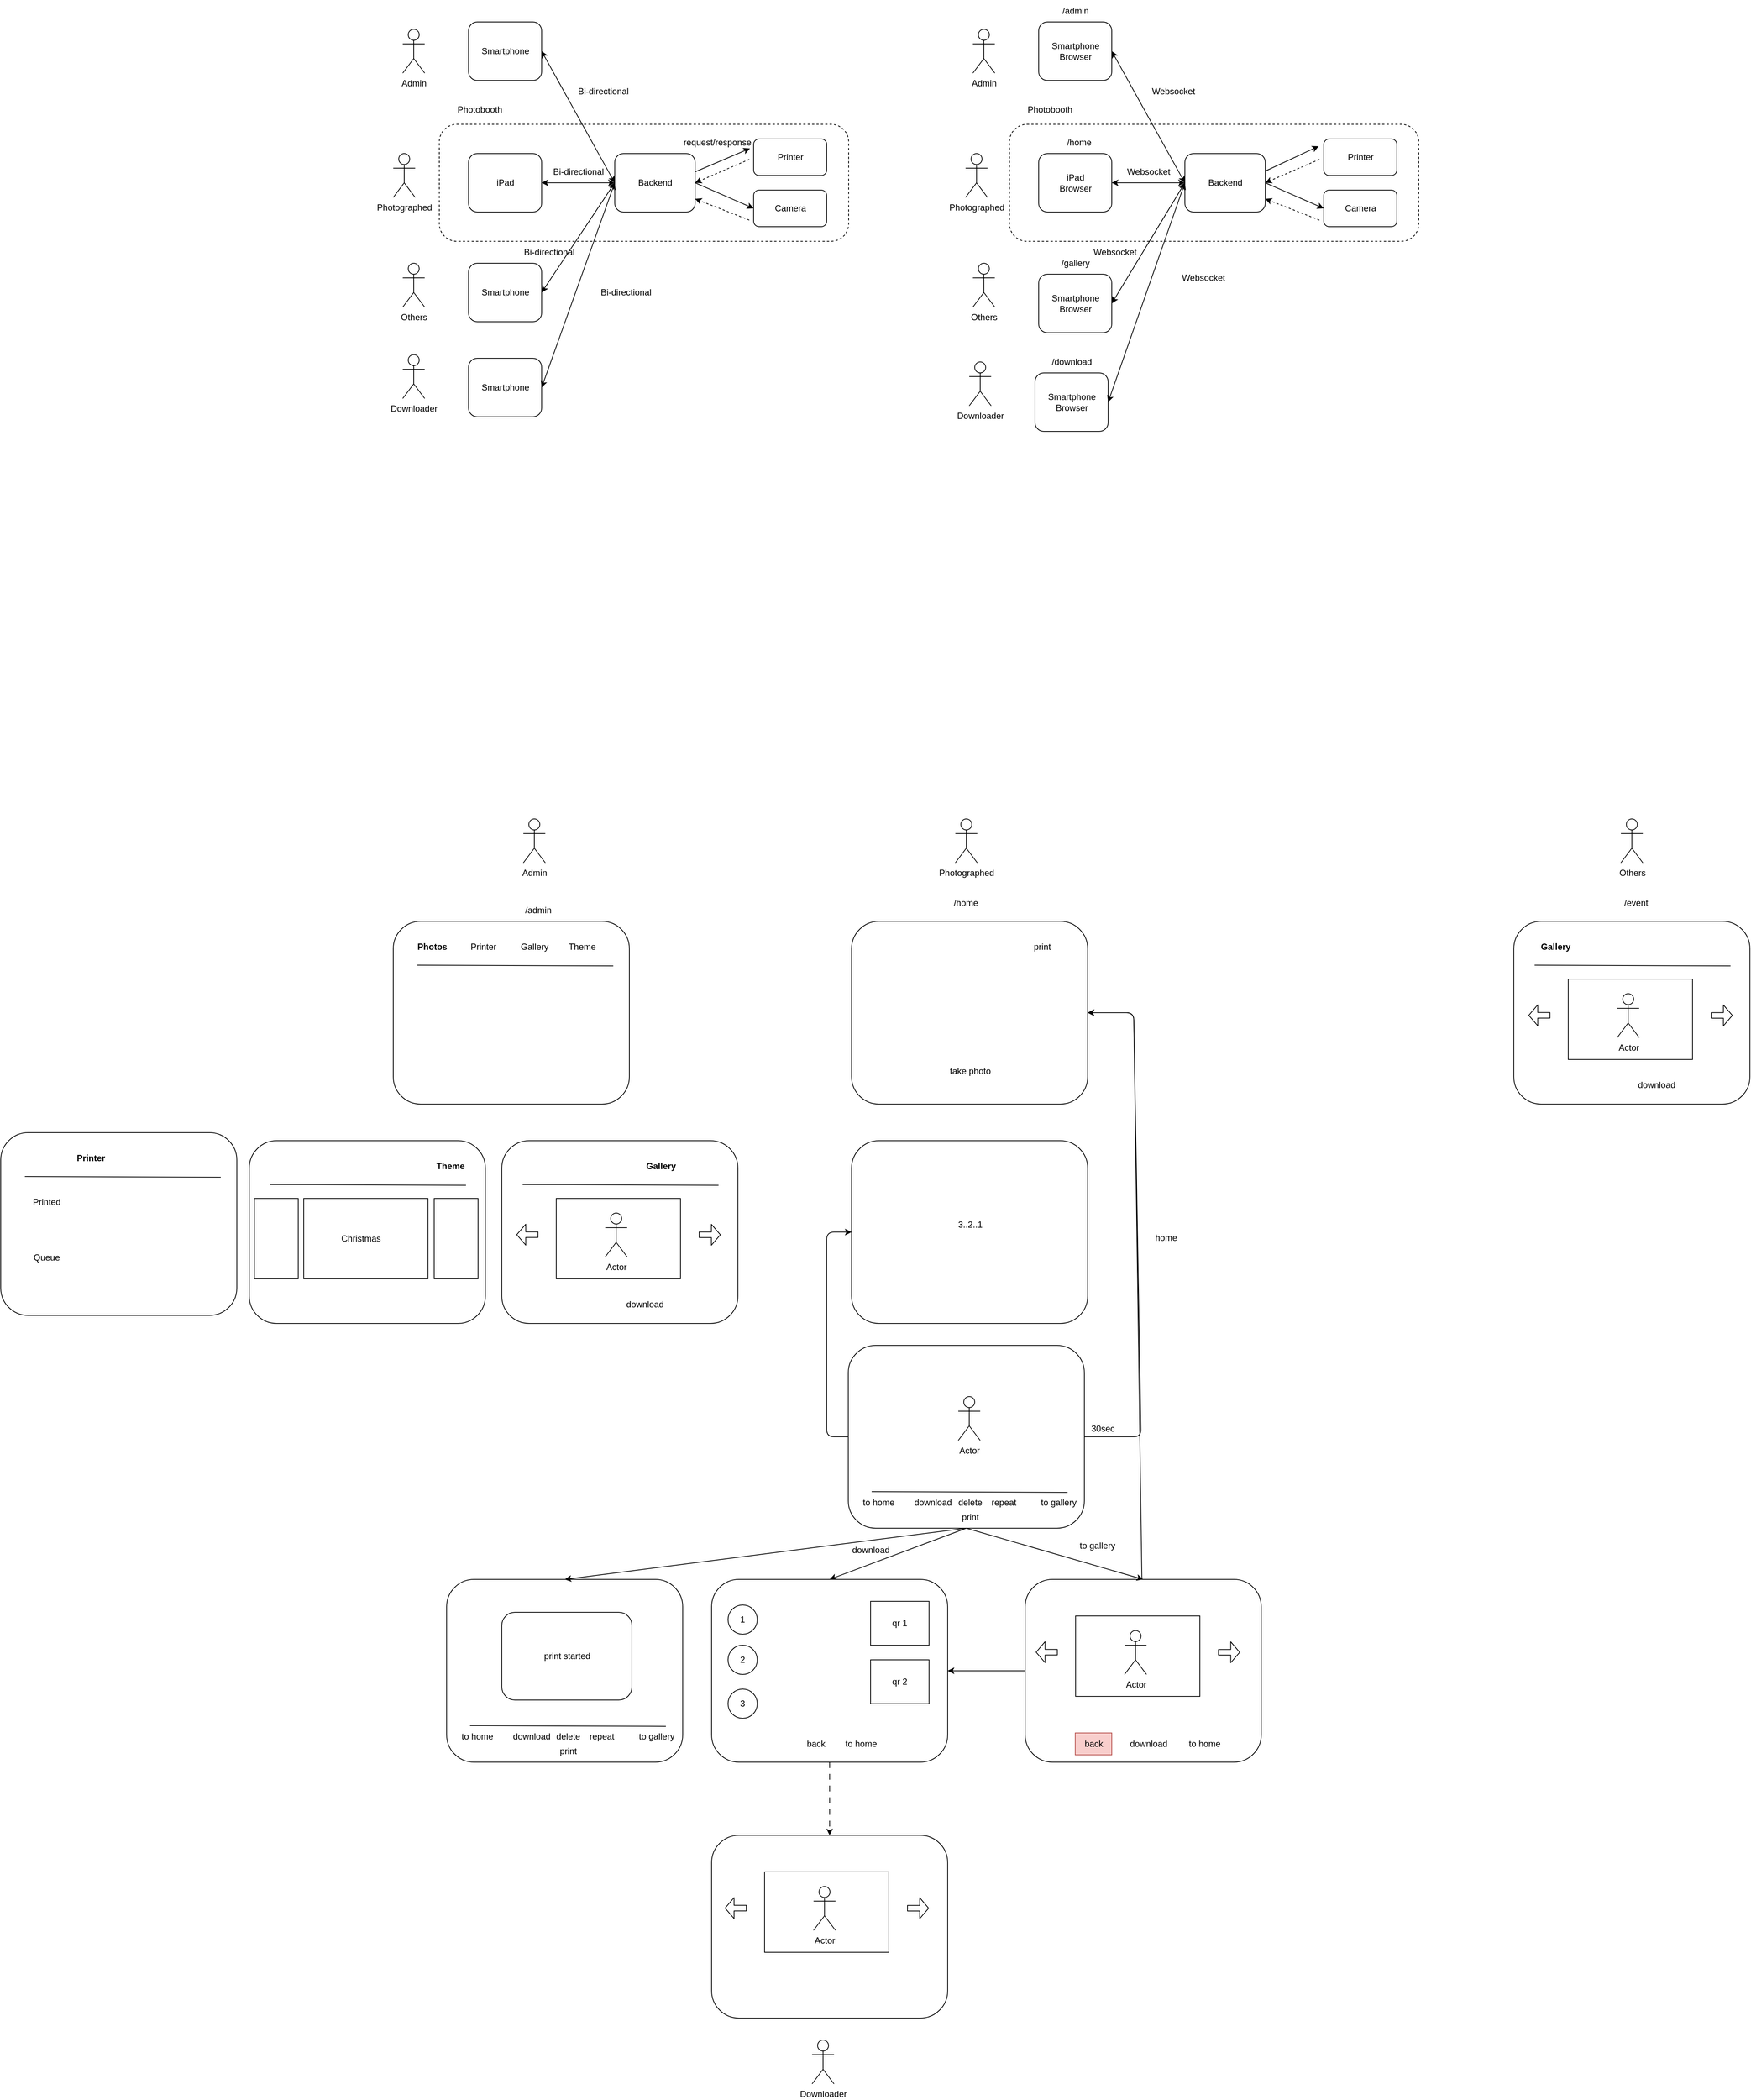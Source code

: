 <mxfile>
    <diagram id="bg_41D5jeugq3SWy1JiE" name="Page-1">
        <mxGraphModel dx="1529" dy="2078" grid="1" gridSize="10" guides="1" tooltips="1" connect="1" arrows="1" fold="1" page="1" pageScale="1" pageWidth="827" pageHeight="1169" math="0" shadow="0">
            <root>
                <mxCell id="0"/>
                <mxCell id="1" parent="0"/>
                <mxCell id="167" value="" style="edgeStyle=none;html=1;" edge="1" parent="1" source="136" target="135">
                    <mxGeometry relative="1" as="geometry"/>
                </mxCell>
                <mxCell id="187" style="edgeStyle=none;html=1;entryX=1;entryY=0.5;entryDx=0;entryDy=0;" edge="1" parent="1" source="136" target="112">
                    <mxGeometry relative="1" as="geometry">
                        <Array as="points">
                            <mxPoint x="1560" y="1025"/>
                        </Array>
                    </mxGeometry>
                </mxCell>
                <mxCell id="136" value="" style="rounded=1;whiteSpace=wrap;html=1;" vertex="1" parent="1">
                    <mxGeometry x="1411.5" y="1800" width="323" height="250" as="geometry"/>
                </mxCell>
                <mxCell id="148" value="" style="rounded=0;whiteSpace=wrap;html=1;" vertex="1" parent="1">
                    <mxGeometry x="1480.5" y="1850" width="170" height="110" as="geometry"/>
                </mxCell>
                <mxCell id="28" value="" style="rounded=1;whiteSpace=wrap;html=1;" parent="1" vertex="1">
                    <mxGeometry x="650" width="100" height="80" as="geometry"/>
                </mxCell>
                <mxCell id="27" value="" style="rounded=1;whiteSpace=wrap;html=1;" parent="1" vertex="1">
                    <mxGeometry x="650" y="-330" width="100" height="80" as="geometry"/>
                </mxCell>
                <mxCell id="6" value="" style="rounded=1;whiteSpace=wrap;html=1;dashed=1;" parent="1" vertex="1">
                    <mxGeometry x="610" y="-190" width="560" height="160" as="geometry"/>
                </mxCell>
                <mxCell id="2" value="Admin" style="shape=umlActor;verticalLabelPosition=bottom;verticalAlign=top;html=1;outlineConnect=0;" parent="1" vertex="1">
                    <mxGeometry x="560" y="-320" width="30" height="60" as="geometry"/>
                </mxCell>
                <mxCell id="4" value="" style="rounded=1;whiteSpace=wrap;html=1;" parent="1" vertex="1">
                    <mxGeometry x="650" y="-150" width="100" height="80" as="geometry"/>
                </mxCell>
                <mxCell id="5" value="" style="rounded=1;whiteSpace=wrap;html=1;" parent="1" vertex="1">
                    <mxGeometry x="850" y="-150" width="110" height="80" as="geometry"/>
                </mxCell>
                <mxCell id="7" value="Photobooth" style="text;html=1;align=center;verticalAlign=middle;resizable=0;points=[];autosize=1;strokeColor=none;fillColor=none;" parent="1" vertex="1">
                    <mxGeometry x="625" y="-225" width="80" height="30" as="geometry"/>
                </mxCell>
                <mxCell id="9" value="Photographed" style="shape=umlActor;verticalLabelPosition=bottom;verticalAlign=top;html=1;outlineConnect=0;" parent="1" vertex="1">
                    <mxGeometry x="547" y="-150" width="30" height="60" as="geometry"/>
                </mxCell>
                <mxCell id="10" value="Smartphone" style="text;html=1;align=center;verticalAlign=middle;resizable=0;points=[];autosize=1;strokeColor=none;fillColor=none;" parent="1" vertex="1">
                    <mxGeometry x="655" y="-305" width="90" height="30" as="geometry"/>
                </mxCell>
                <mxCell id="11" value="iPad" style="text;html=1;align=center;verticalAlign=middle;resizable=0;points=[];autosize=1;strokeColor=none;fillColor=none;" parent="1" vertex="1">
                    <mxGeometry x="675" y="-125" width="50" height="30" as="geometry"/>
                </mxCell>
                <mxCell id="12" value="Backend" style="text;html=1;align=center;verticalAlign=middle;resizable=0;points=[];autosize=1;strokeColor=none;fillColor=none;" parent="1" vertex="1">
                    <mxGeometry x="870" y="-125" width="70" height="30" as="geometry"/>
                </mxCell>
                <mxCell id="14" value="Others" style="shape=umlActor;verticalLabelPosition=bottom;verticalAlign=top;html=1;outlineConnect=0;" parent="1" vertex="1">
                    <mxGeometry x="560" width="30" height="60" as="geometry"/>
                </mxCell>
                <mxCell id="16" value="Smartphone" style="text;html=1;align=center;verticalAlign=middle;resizable=0;points=[];autosize=1;strokeColor=none;fillColor=none;" parent="1" vertex="1">
                    <mxGeometry x="655" y="25" width="90" height="30" as="geometry"/>
                </mxCell>
                <mxCell id="17" value="" style="endArrow=classic;startArrow=classic;html=1;" parent="1" edge="1">
                    <mxGeometry width="50" height="50" relative="1" as="geometry">
                        <mxPoint x="750" y="-110" as="sourcePoint"/>
                        <mxPoint x="850" y="-110" as="targetPoint"/>
                    </mxGeometry>
                </mxCell>
                <mxCell id="18" value="Bi-directional" style="text;html=1;align=center;verticalAlign=middle;resizable=0;points=[];autosize=1;strokeColor=none;fillColor=none;" parent="1" vertex="1">
                    <mxGeometry x="755" y="-140" width="90" height="30" as="geometry"/>
                </mxCell>
                <mxCell id="19" value="" style="endArrow=classic;startArrow=classic;html=1;exitX=1;exitY=0.5;exitDx=0;exitDy=0;entryX=0;entryY=0.5;entryDx=0;entryDy=0;" parent="1" source="28" target="5" edge="1">
                    <mxGeometry width="50" height="50" relative="1" as="geometry">
                        <mxPoint x="740" y="100" as="sourcePoint"/>
                        <mxPoint x="850" y="-10" as="targetPoint"/>
                    </mxGeometry>
                </mxCell>
                <mxCell id="20" value="Bi-directional" style="text;html=1;align=center;verticalAlign=middle;resizable=0;points=[];autosize=1;strokeColor=none;fillColor=none;" parent="1" vertex="1">
                    <mxGeometry x="820" y="25" width="90" height="30" as="geometry"/>
                </mxCell>
                <mxCell id="21" value="" style="endArrow=classic;startArrow=classic;html=1;exitX=0;exitY=0.5;exitDx=0;exitDy=0;entryX=1;entryY=0.5;entryDx=0;entryDy=0;" parent="1" source="5" target="27" edge="1">
                    <mxGeometry width="50" height="50" relative="1" as="geometry">
                        <mxPoint x="750" y="110" as="sourcePoint"/>
                        <mxPoint x="740" y="-330" as="targetPoint"/>
                    </mxGeometry>
                </mxCell>
                <mxCell id="22" value="Bi-directional" style="text;html=1;align=center;verticalAlign=middle;resizable=0;points=[];autosize=1;strokeColor=none;fillColor=none;" parent="1" vertex="1">
                    <mxGeometry x="789" y="-250" width="90" height="30" as="geometry"/>
                </mxCell>
                <mxCell id="26" value="" style="endArrow=classic;html=1;" parent="1" edge="1">
                    <mxGeometry width="50" height="50" relative="1" as="geometry">
                        <mxPoint x="960" y="-125" as="sourcePoint"/>
                        <mxPoint x="1035" y="-157" as="targetPoint"/>
                    </mxGeometry>
                </mxCell>
                <mxCell id="29" value="" style="rounded=1;whiteSpace=wrap;html=1;" parent="1" vertex="1">
                    <mxGeometry x="1040" y="-170" width="100" height="50" as="geometry"/>
                </mxCell>
                <mxCell id="31" value="" style="rounded=1;whiteSpace=wrap;html=1;" parent="1" vertex="1">
                    <mxGeometry x="1040" y="-100" width="100" height="50" as="geometry"/>
                </mxCell>
                <mxCell id="25" value="Printer" style="text;html=1;align=center;verticalAlign=middle;resizable=0;points=[];autosize=1;strokeColor=none;fillColor=none;" parent="1" vertex="1">
                    <mxGeometry x="1060" y="-160" width="60" height="30" as="geometry"/>
                </mxCell>
                <mxCell id="32" value="Camera" style="text;html=1;align=center;verticalAlign=middle;resizable=0;points=[];autosize=1;strokeColor=none;fillColor=none;" parent="1" vertex="1">
                    <mxGeometry x="1055" y="-90" width="70" height="30" as="geometry"/>
                </mxCell>
                <mxCell id="33" value="" style="endArrow=classic;html=1;entryX=0;entryY=0.5;entryDx=0;entryDy=0;exitX=1;exitY=0.5;exitDx=0;exitDy=0;" parent="1" source="5" target="31" edge="1">
                    <mxGeometry width="50" height="50" relative="1" as="geometry">
                        <mxPoint x="970" y="-100" as="sourcePoint"/>
                        <mxPoint x="1050" y="-135" as="targetPoint"/>
                    </mxGeometry>
                </mxCell>
                <mxCell id="35" value="" style="endArrow=classic;html=1;dashed=1;" parent="1" edge="1">
                    <mxGeometry width="50" height="50" relative="1" as="geometry">
                        <mxPoint x="1034" y="-142" as="sourcePoint"/>
                        <mxPoint x="960" y="-110" as="targetPoint"/>
                    </mxGeometry>
                </mxCell>
                <mxCell id="36" value="" style="endArrow=classic;html=1;dashed=1;" parent="1" edge="1">
                    <mxGeometry width="50" height="50" relative="1" as="geometry">
                        <mxPoint x="1034" y="-59" as="sourcePoint"/>
                        <mxPoint x="960" y="-88" as="targetPoint"/>
                    </mxGeometry>
                </mxCell>
                <mxCell id="38" value="" style="rounded=1;whiteSpace=wrap;html=1;" parent="1" vertex="1">
                    <mxGeometry x="1430" y="15" width="100" height="80" as="geometry"/>
                </mxCell>
                <mxCell id="39" value="" style="rounded=1;whiteSpace=wrap;html=1;" parent="1" vertex="1">
                    <mxGeometry x="1430" y="-330" width="100" height="80" as="geometry"/>
                </mxCell>
                <mxCell id="40" value="" style="rounded=1;whiteSpace=wrap;html=1;dashed=1;" parent="1" vertex="1">
                    <mxGeometry x="1390" y="-190" width="560" height="160" as="geometry"/>
                </mxCell>
                <mxCell id="41" value="Admin" style="shape=umlActor;verticalLabelPosition=bottom;verticalAlign=top;html=1;outlineConnect=0;" parent="1" vertex="1">
                    <mxGeometry x="1340" y="-320" width="30" height="60" as="geometry"/>
                </mxCell>
                <mxCell id="42" value="" style="rounded=1;whiteSpace=wrap;html=1;" parent="1" vertex="1">
                    <mxGeometry x="1430" y="-150" width="100" height="80" as="geometry"/>
                </mxCell>
                <mxCell id="43" value="" style="rounded=1;whiteSpace=wrap;html=1;" parent="1" vertex="1">
                    <mxGeometry x="1630" y="-150" width="110" height="80" as="geometry"/>
                </mxCell>
                <mxCell id="44" value="Photobooth" style="text;html=1;align=center;verticalAlign=middle;resizable=0;points=[];autosize=1;strokeColor=none;fillColor=none;" parent="1" vertex="1">
                    <mxGeometry x="1405" y="-225" width="80" height="30" as="geometry"/>
                </mxCell>
                <mxCell id="45" value="Photographed" style="shape=umlActor;verticalLabelPosition=bottom;verticalAlign=top;html=1;outlineConnect=0;" parent="1" vertex="1">
                    <mxGeometry x="1330" y="-150" width="30" height="60" as="geometry"/>
                </mxCell>
                <mxCell id="46" value="Smartphone&lt;br&gt;Browser" style="text;html=1;align=center;verticalAlign=middle;resizable=0;points=[];autosize=1;strokeColor=none;fillColor=none;" parent="1" vertex="1">
                    <mxGeometry x="1435" y="-310" width="90" height="40" as="geometry"/>
                </mxCell>
                <mxCell id="47" value="iPad&lt;br&gt;Browser" style="text;html=1;align=center;verticalAlign=middle;resizable=0;points=[];autosize=1;strokeColor=none;fillColor=none;" parent="1" vertex="1">
                    <mxGeometry x="1445" y="-130" width="70" height="40" as="geometry"/>
                </mxCell>
                <mxCell id="48" value="Backend" style="text;html=1;align=center;verticalAlign=middle;resizable=0;points=[];autosize=1;strokeColor=none;fillColor=none;" parent="1" vertex="1">
                    <mxGeometry x="1650" y="-125" width="70" height="30" as="geometry"/>
                </mxCell>
                <mxCell id="49" value="Others" style="shape=umlActor;verticalLabelPosition=bottom;verticalAlign=top;html=1;outlineConnect=0;" parent="1" vertex="1">
                    <mxGeometry x="1340" width="30" height="60" as="geometry"/>
                </mxCell>
                <mxCell id="50" value="Smartphone&lt;br&gt;Browser" style="text;html=1;align=center;verticalAlign=middle;resizable=0;points=[];autosize=1;strokeColor=none;fillColor=none;" parent="1" vertex="1">
                    <mxGeometry x="1435" y="35" width="90" height="40" as="geometry"/>
                </mxCell>
                <mxCell id="51" value="" style="endArrow=classic;startArrow=classic;html=1;" parent="1" edge="1">
                    <mxGeometry width="50" height="50" relative="1" as="geometry">
                        <mxPoint x="1530" y="-110" as="sourcePoint"/>
                        <mxPoint x="1630" y="-110" as="targetPoint"/>
                    </mxGeometry>
                </mxCell>
                <mxCell id="52" value="Websocket" style="text;html=1;align=center;verticalAlign=middle;resizable=0;points=[];autosize=1;strokeColor=none;fillColor=none;" parent="1" vertex="1">
                    <mxGeometry x="1540" y="-140" width="80" height="30" as="geometry"/>
                </mxCell>
                <mxCell id="53" value="" style="endArrow=classic;startArrow=classic;html=1;exitX=1;exitY=0.5;exitDx=0;exitDy=0;entryX=0;entryY=0.5;entryDx=0;entryDy=0;" parent="1" source="38" target="43" edge="1">
                    <mxGeometry width="50" height="50" relative="1" as="geometry">
                        <mxPoint x="1520" y="100" as="sourcePoint"/>
                        <mxPoint x="1630" y="-10" as="targetPoint"/>
                    </mxGeometry>
                </mxCell>
                <mxCell id="54" value="Websocket" style="text;html=1;align=center;verticalAlign=middle;resizable=0;points=[];autosize=1;strokeColor=none;fillColor=none;" parent="1" vertex="1">
                    <mxGeometry x="1615" y="5" width="80" height="30" as="geometry"/>
                </mxCell>
                <mxCell id="55" value="" style="endArrow=classic;startArrow=classic;html=1;exitX=0;exitY=0.5;exitDx=0;exitDy=0;entryX=1;entryY=0.5;entryDx=0;entryDy=0;" parent="1" source="43" target="39" edge="1">
                    <mxGeometry width="50" height="50" relative="1" as="geometry">
                        <mxPoint x="1530" y="110" as="sourcePoint"/>
                        <mxPoint x="1520" y="-330" as="targetPoint"/>
                    </mxGeometry>
                </mxCell>
                <mxCell id="56" value="Websocket" style="text;html=1;align=center;verticalAlign=middle;resizable=0;points=[];autosize=1;strokeColor=none;fillColor=none;" parent="1" vertex="1">
                    <mxGeometry x="1574" y="-250" width="80" height="30" as="geometry"/>
                </mxCell>
                <mxCell id="57" value="" style="endArrow=classic;html=1;" parent="1" edge="1">
                    <mxGeometry width="50" height="50" relative="1" as="geometry">
                        <mxPoint x="1740" y="-126" as="sourcePoint"/>
                        <mxPoint x="1813" y="-160" as="targetPoint"/>
                    </mxGeometry>
                </mxCell>
                <mxCell id="58" value="" style="rounded=1;whiteSpace=wrap;html=1;" parent="1" vertex="1">
                    <mxGeometry x="1820" y="-170" width="100" height="50" as="geometry"/>
                </mxCell>
                <mxCell id="59" value="" style="rounded=1;whiteSpace=wrap;html=1;" parent="1" vertex="1">
                    <mxGeometry x="1820" y="-100" width="100" height="50" as="geometry"/>
                </mxCell>
                <mxCell id="60" value="Printer" style="text;html=1;align=center;verticalAlign=middle;resizable=0;points=[];autosize=1;strokeColor=none;fillColor=none;" parent="1" vertex="1">
                    <mxGeometry x="1840" y="-160" width="60" height="30" as="geometry"/>
                </mxCell>
                <mxCell id="61" value="Camera" style="text;html=1;align=center;verticalAlign=middle;resizable=0;points=[];autosize=1;strokeColor=none;fillColor=none;" parent="1" vertex="1">
                    <mxGeometry x="1835" y="-90" width="70" height="30" as="geometry"/>
                </mxCell>
                <mxCell id="62" value="" style="endArrow=classic;html=1;entryX=0;entryY=0.5;entryDx=0;entryDy=0;exitX=1;exitY=0.5;exitDx=0;exitDy=0;" parent="1" source="43" target="59" edge="1">
                    <mxGeometry width="50" height="50" relative="1" as="geometry">
                        <mxPoint x="1750" y="-100" as="sourcePoint"/>
                        <mxPoint x="1830" y="-135" as="targetPoint"/>
                    </mxGeometry>
                </mxCell>
                <mxCell id="63" value="" style="endArrow=classic;html=1;dashed=1;" parent="1" edge="1">
                    <mxGeometry width="50" height="50" relative="1" as="geometry">
                        <mxPoint x="1814" y="-142" as="sourcePoint"/>
                        <mxPoint x="1740" y="-110" as="targetPoint"/>
                    </mxGeometry>
                </mxCell>
                <mxCell id="64" value="" style="endArrow=classic;html=1;dashed=1;" parent="1" edge="1">
                    <mxGeometry width="50" height="50" relative="1" as="geometry">
                        <mxPoint x="1814" y="-59.0" as="sourcePoint"/>
                        <mxPoint x="1740" y="-88" as="targetPoint"/>
                    </mxGeometry>
                </mxCell>
                <mxCell id="67" value="request/response" style="text;html=1;align=center;verticalAlign=middle;resizable=0;points=[];autosize=1;strokeColor=none;fillColor=none;" parent="1" vertex="1">
                    <mxGeometry x="930" y="-180" width="120" height="30" as="geometry"/>
                </mxCell>
                <mxCell id="70" value="/admin" style="text;html=1;align=center;verticalAlign=middle;resizable=0;points=[];autosize=1;strokeColor=none;fillColor=none;" parent="1" vertex="1">
                    <mxGeometry x="1450" y="-360" width="60" height="30" as="geometry"/>
                </mxCell>
                <mxCell id="71" value="/gallery" style="text;html=1;align=center;verticalAlign=middle;resizable=0;points=[];autosize=1;strokeColor=none;fillColor=none;" parent="1" vertex="1">
                    <mxGeometry x="1450" y="-15" width="60" height="30" as="geometry"/>
                </mxCell>
                <mxCell id="72" value="/home" style="text;html=1;align=center;verticalAlign=middle;resizable=0;points=[];autosize=1;strokeColor=none;fillColor=none;" parent="1" vertex="1">
                    <mxGeometry x="1455" y="-180" width="60" height="30" as="geometry"/>
                </mxCell>
                <mxCell id="101" value="Admin" style="shape=umlActor;verticalLabelPosition=bottom;verticalAlign=top;html=1;outlineConnect=0;" vertex="1" parent="1">
                    <mxGeometry x="725" y="760" width="30" height="60" as="geometry"/>
                </mxCell>
                <mxCell id="102" value="/admin" style="text;html=1;align=center;verticalAlign=middle;resizable=0;points=[];autosize=1;strokeColor=none;fillColor=none;" vertex="1" parent="1">
                    <mxGeometry x="715" y="870" width="60" height="30" as="geometry"/>
                </mxCell>
                <mxCell id="103" value="Photographed" style="shape=umlActor;verticalLabelPosition=bottom;verticalAlign=top;html=1;outlineConnect=0;" vertex="1" parent="1">
                    <mxGeometry x="1316" y="760" width="30" height="60" as="geometry"/>
                </mxCell>
                <mxCell id="104" value="Others" style="shape=umlActor;verticalLabelPosition=bottom;verticalAlign=top;html=1;outlineConnect=0;" vertex="1" parent="1">
                    <mxGeometry x="2226.5" y="760" width="30" height="60" as="geometry"/>
                </mxCell>
                <mxCell id="106" value="/home" style="text;html=1;align=center;verticalAlign=middle;resizable=0;points=[];autosize=1;strokeColor=none;fillColor=none;" vertex="1" parent="1">
                    <mxGeometry x="1300" y="860" width="60" height="30" as="geometry"/>
                </mxCell>
                <mxCell id="107" value="/event" style="text;html=1;align=center;verticalAlign=middle;resizable=0;points=[];autosize=1;strokeColor=none;fillColor=none;" vertex="1" parent="1">
                    <mxGeometry x="2216.5" y="860" width="60" height="30" as="geometry"/>
                </mxCell>
                <mxCell id="108" value="" style="rounded=1;whiteSpace=wrap;html=1;" vertex="1" parent="1">
                    <mxGeometry x="547" y="900" width="323" height="250" as="geometry"/>
                </mxCell>
                <mxCell id="109" value="Printer" style="text;html=1;align=center;verticalAlign=middle;resizable=0;points=[];autosize=1;strokeColor=none;fillColor=none;" vertex="1" parent="1">
                    <mxGeometry x="640" y="920" width="60" height="30" as="geometry"/>
                </mxCell>
                <mxCell id="110" value="Photos" style="text;html=1;align=center;verticalAlign=middle;resizable=0;points=[];autosize=1;strokeColor=none;fillColor=none;fontStyle=1" vertex="1" parent="1">
                    <mxGeometry x="570" y="920" width="60" height="30" as="geometry"/>
                </mxCell>
                <mxCell id="111" value="Theme" style="text;html=1;align=center;verticalAlign=middle;resizable=0;points=[];autosize=1;strokeColor=none;fillColor=none;" vertex="1" parent="1">
                    <mxGeometry x="775" y="920" width="60" height="30" as="geometry"/>
                </mxCell>
                <mxCell id="112" value="" style="rounded=1;whiteSpace=wrap;html=1;" vertex="1" parent="1">
                    <mxGeometry x="1174" y="900" width="323" height="250" as="geometry"/>
                </mxCell>
                <mxCell id="113" value="take photo" style="text;html=1;align=center;verticalAlign=middle;resizable=0;points=[];autosize=1;strokeColor=none;fillColor=none;" vertex="1" parent="1">
                    <mxGeometry x="1295.5" y="1090" width="80" height="30" as="geometry"/>
                </mxCell>
                <mxCell id="114" value="" style="rounded=1;whiteSpace=wrap;html=1;" vertex="1" parent="1">
                    <mxGeometry x="1174" y="1200" width="323" height="250" as="geometry"/>
                </mxCell>
                <mxCell id="115" value="3..2..1" style="text;html=1;align=center;verticalAlign=middle;resizable=0;points=[];autosize=1;strokeColor=none;fillColor=none;" vertex="1" parent="1">
                    <mxGeometry x="1305.5" y="1300" width="60" height="30" as="geometry"/>
                </mxCell>
                <mxCell id="116" value="Gallery" style="text;html=1;align=center;verticalAlign=middle;resizable=0;points=[];autosize=1;strokeColor=none;fillColor=none;" vertex="1" parent="1">
                    <mxGeometry x="710" y="920" width="60" height="30" as="geometry"/>
                </mxCell>
                <mxCell id="117" value="" style="rounded=1;whiteSpace=wrap;html=1;" vertex="1" parent="1">
                    <mxGeometry x="2080" y="900" width="323" height="250" as="geometry"/>
                </mxCell>
                <mxCell id="119" value="Gallery" style="text;html=1;align=center;verticalAlign=middle;resizable=0;points=[];autosize=1;strokeColor=none;fillColor=none;fontStyle=1" vertex="1" parent="1">
                    <mxGeometry x="2106.5" y="920" width="60" height="30" as="geometry"/>
                </mxCell>
                <mxCell id="127" style="edgeStyle=none;html=1;entryX=1;entryY=0.5;entryDx=0;entryDy=0;exitX=1;exitY=0.5;exitDx=0;exitDy=0;" edge="1" parent="1" source="120" target="112">
                    <mxGeometry relative="1" as="geometry">
                        <Array as="points">
                            <mxPoint x="1570" y="1605"/>
                            <mxPoint x="1560" y="1025"/>
                        </Array>
                    </mxGeometry>
                </mxCell>
                <mxCell id="137" style="edgeStyle=none;html=1;entryX=0.5;entryY=0;entryDx=0;entryDy=0;exitX=0.5;exitY=1;exitDx=0;exitDy=0;" edge="1" parent="1" source="120" target="136">
                    <mxGeometry relative="1" as="geometry"/>
                </mxCell>
                <mxCell id="138" style="edgeStyle=none;html=1;entryX=0.5;entryY=0;entryDx=0;entryDy=0;exitX=0.5;exitY=1;exitDx=0;exitDy=0;" edge="1" parent="1" source="120" target="135">
                    <mxGeometry relative="1" as="geometry">
                        <mxPoint x="1211" y="1730" as="sourcePoint"/>
                    </mxGeometry>
                </mxCell>
                <mxCell id="171" style="edgeStyle=none;html=1;entryX=0;entryY=0.5;entryDx=0;entryDy=0;exitX=0;exitY=0.5;exitDx=0;exitDy=0;" edge="1" parent="1" source="120" target="114">
                    <mxGeometry relative="1" as="geometry">
                        <Array as="points">
                            <mxPoint x="1140" y="1605"/>
                            <mxPoint x="1140" y="1325"/>
                        </Array>
                    </mxGeometry>
                </mxCell>
                <mxCell id="120" value="" style="rounded=1;whiteSpace=wrap;html=1;" vertex="1" parent="1">
                    <mxGeometry x="1169.5" y="1480" width="323" height="250" as="geometry"/>
                </mxCell>
                <mxCell id="121" value="Actor" style="shape=umlActor;verticalLabelPosition=bottom;verticalAlign=top;html=1;outlineConnect=0;" vertex="1" parent="1">
                    <mxGeometry x="1320" y="1550" width="30" height="60" as="geometry"/>
                </mxCell>
                <mxCell id="123" value="delete" style="text;html=1;align=center;verticalAlign=middle;resizable=0;points=[];autosize=1;strokeColor=none;fillColor=none;" vertex="1" parent="1">
                    <mxGeometry x="1305.5" y="1680" width="60" height="30" as="geometry"/>
                </mxCell>
                <mxCell id="124" value="repeat" style="text;html=1;align=center;verticalAlign=middle;resizable=0;points=[];autosize=1;strokeColor=none;fillColor=none;" vertex="1" parent="1">
                    <mxGeometry x="1351.5" y="1680" width="60" height="30" as="geometry"/>
                </mxCell>
                <mxCell id="125" value="to gallery" style="text;html=1;align=center;verticalAlign=middle;resizable=0;points=[];autosize=1;strokeColor=none;fillColor=none;" vertex="1" parent="1">
                    <mxGeometry x="1421.5" y="1680" width="70" height="30" as="geometry"/>
                </mxCell>
                <mxCell id="126" value="&amp;nbsp;to home" style="text;html=1;align=center;verticalAlign=middle;resizable=0;points=[];autosize=1;strokeColor=none;fillColor=none;" vertex="1" parent="1">
                    <mxGeometry x="1174" y="1680" width="70" height="30" as="geometry"/>
                </mxCell>
                <mxCell id="128" value="&lt;br&gt;home" style="text;html=1;align=center;verticalAlign=middle;resizable=0;points=[];autosize=1;strokeColor=none;fillColor=none;" vertex="1" parent="1">
                    <mxGeometry x="1579" y="1305" width="50" height="40" as="geometry"/>
                </mxCell>
                <mxCell id="129" value="" style="endArrow=none;html=1;" edge="1" parent="1">
                    <mxGeometry width="50" height="50" relative="1" as="geometry">
                        <mxPoint x="580" y="960" as="sourcePoint"/>
                        <mxPoint x="848" y="961" as="targetPoint"/>
                    </mxGeometry>
                </mxCell>
                <mxCell id="130" value="" style="endArrow=none;html=1;" edge="1" parent="1">
                    <mxGeometry width="50" height="50" relative="1" as="geometry">
                        <mxPoint x="2108.5" y="960" as="sourcePoint"/>
                        <mxPoint x="2376.5" y="961" as="targetPoint"/>
                    </mxGeometry>
                </mxCell>
                <mxCell id="131" value="" style="endArrow=none;html=1;" edge="1" parent="1">
                    <mxGeometry width="50" height="50" relative="1" as="geometry">
                        <mxPoint x="1201.5" y="1680" as="sourcePoint"/>
                        <mxPoint x="1469.5" y="1681" as="targetPoint"/>
                    </mxGeometry>
                </mxCell>
                <mxCell id="133" value="print" style="text;html=1;align=center;verticalAlign=middle;resizable=0;points=[];autosize=1;strokeColor=none;fillColor=none;" vertex="1" parent="1">
                    <mxGeometry x="1310.5" y="1700" width="50" height="30" as="geometry"/>
                </mxCell>
                <mxCell id="134" value="download" style="text;html=1;align=center;verticalAlign=middle;resizable=0;points=[];autosize=1;strokeColor=none;fillColor=none;" vertex="1" parent="1">
                    <mxGeometry x="1250" y="1680" width="70" height="30" as="geometry"/>
                </mxCell>
                <mxCell id="192" value="" style="edgeStyle=none;html=1;dashed=1;dashPattern=8 8;" edge="1" parent="1" source="135" target="190">
                    <mxGeometry relative="1" as="geometry"/>
                </mxCell>
                <mxCell id="135" value="" style="rounded=1;whiteSpace=wrap;html=1;" vertex="1" parent="1">
                    <mxGeometry x="982.5" y="1800" width="323" height="250" as="geometry"/>
                </mxCell>
                <mxCell id="139" value="to gallery" style="text;html=1;align=center;verticalAlign=middle;resizable=0;points=[];autosize=1;strokeColor=none;fillColor=none;" vertex="1" parent="1">
                    <mxGeometry x="1475" y="1738.5" width="70" height="30" as="geometry"/>
                </mxCell>
                <mxCell id="140" value="download" style="text;html=1;align=center;verticalAlign=middle;resizable=0;points=[];autosize=1;strokeColor=none;fillColor=none;" vertex="1" parent="1">
                    <mxGeometry x="1165" y="1745" width="70" height="30" as="geometry"/>
                </mxCell>
                <mxCell id="143" value="Actor" style="shape=umlActor;verticalLabelPosition=bottom;verticalAlign=top;html=1;outlineConnect=0;" vertex="1" parent="1">
                    <mxGeometry x="1547.5" y="1870" width="30" height="60" as="geometry"/>
                </mxCell>
                <mxCell id="154" value="qr 1" style="rounded=0;whiteSpace=wrap;html=1;" vertex="1" parent="1">
                    <mxGeometry x="1200" y="1830" width="80" height="60" as="geometry"/>
                </mxCell>
                <mxCell id="157" value="1" style="ellipse;whiteSpace=wrap;html=1;aspect=fixed;" vertex="1" parent="1">
                    <mxGeometry x="1005" y="1835" width="40" height="40" as="geometry"/>
                </mxCell>
                <mxCell id="158" value="2" style="ellipse;whiteSpace=wrap;html=1;aspect=fixed;" vertex="1" parent="1">
                    <mxGeometry x="1005" y="1890" width="40" height="40" as="geometry"/>
                </mxCell>
                <mxCell id="159" value="3" style="ellipse;whiteSpace=wrap;html=1;aspect=fixed;" vertex="1" parent="1">
                    <mxGeometry x="1005" y="1950" width="40" height="40" as="geometry"/>
                </mxCell>
                <mxCell id="160" value="qr 2" style="rounded=0;whiteSpace=wrap;html=1;" vertex="1" parent="1">
                    <mxGeometry x="1200" y="1910" width="80" height="60" as="geometry"/>
                </mxCell>
                <mxCell id="161" value="&amp;nbsp;to home" style="text;html=1;align=center;verticalAlign=middle;resizable=0;points=[];autosize=1;strokeColor=none;fillColor=none;" vertex="1" parent="1">
                    <mxGeometry x="1150" y="2010" width="70" height="30" as="geometry"/>
                </mxCell>
                <mxCell id="162" value="back" style="text;html=1;align=center;verticalAlign=middle;resizable=0;points=[];autosize=1;strokeColor=none;fillColor=none;" vertex="1" parent="1">
                    <mxGeometry x="1100" y="2010" width="50" height="30" as="geometry"/>
                </mxCell>
                <mxCell id="165" value="" style="shape=flexArrow;endArrow=classic;html=1;width=7.586;endSize=3.752;" edge="1" parent="1">
                    <mxGeometry width="50" height="50" relative="1" as="geometry">
                        <mxPoint x="1456" y="1899.52" as="sourcePoint"/>
                        <mxPoint x="1426" y="1899.52" as="targetPoint"/>
                    </mxGeometry>
                </mxCell>
                <mxCell id="166" value="" style="shape=flexArrow;endArrow=classic;html=1;width=7.586;endSize=3.752;" edge="1" parent="1">
                    <mxGeometry width="50" height="50" relative="1" as="geometry">
                        <mxPoint x="1675.5" y="1899.66" as="sourcePoint"/>
                        <mxPoint x="1705.5" y="1899.66" as="targetPoint"/>
                    </mxGeometry>
                </mxCell>
                <mxCell id="168" value="&amp;nbsp;to home" style="text;html=1;align=center;verticalAlign=middle;resizable=0;points=[];autosize=1;strokeColor=none;fillColor=none;" vertex="1" parent="1">
                    <mxGeometry x="1620" y="2010" width="70" height="30" as="geometry"/>
                </mxCell>
                <mxCell id="169" value="back" style="text;html=1;align=center;verticalAlign=middle;resizable=0;points=[];autosize=1;strokeColor=#b85450;fillColor=#f8cecc;" vertex="1" parent="1">
                    <mxGeometry x="1480" y="2010" width="50" height="30" as="geometry"/>
                </mxCell>
                <mxCell id="170" value="download" style="text;html=1;align=center;verticalAlign=middle;resizable=0;points=[];autosize=1;strokeColor=none;fillColor=none;" vertex="1" parent="1">
                    <mxGeometry x="1545" y="2010" width="70" height="30" as="geometry"/>
                </mxCell>
                <mxCell id="181" value="" style="rounded=0;whiteSpace=wrap;html=1;" vertex="1" parent="1">
                    <mxGeometry x="2154.5" y="979" width="170" height="110" as="geometry"/>
                </mxCell>
                <mxCell id="182" value="Actor" style="shape=umlActor;verticalLabelPosition=bottom;verticalAlign=top;html=1;outlineConnect=0;" vertex="1" parent="1">
                    <mxGeometry x="2221.5" y="999" width="30" height="60" as="geometry"/>
                </mxCell>
                <mxCell id="183" value="" style="shape=flexArrow;endArrow=classic;html=1;width=7.586;endSize=3.752;" edge="1" parent="1">
                    <mxGeometry width="50" height="50" relative="1" as="geometry">
                        <mxPoint x="2130" y="1028.52" as="sourcePoint"/>
                        <mxPoint x="2100" y="1028.52" as="targetPoint"/>
                    </mxGeometry>
                </mxCell>
                <mxCell id="184" value="" style="shape=flexArrow;endArrow=classic;html=1;width=7.586;endSize=3.752;" edge="1" parent="1">
                    <mxGeometry width="50" height="50" relative="1" as="geometry">
                        <mxPoint x="2349.5" y="1028.66" as="sourcePoint"/>
                        <mxPoint x="2379.5" y="1028.66" as="targetPoint"/>
                    </mxGeometry>
                </mxCell>
                <mxCell id="186" value="download" style="text;html=1;align=center;verticalAlign=middle;resizable=0;points=[];autosize=1;strokeColor=none;fillColor=none;" vertex="1" parent="1">
                    <mxGeometry x="2240" y="1109" width="70" height="30" as="geometry"/>
                </mxCell>
                <mxCell id="188" value="&lt;meta charset=&quot;utf-8&quot;&gt;&lt;span style=&quot;color: rgb(0, 0, 0); font-family: Helvetica; font-size: 12px; font-style: normal; font-variant-ligatures: normal; font-variant-caps: normal; font-weight: 400; letter-spacing: normal; orphans: 2; text-align: center; text-indent: 0px; text-transform: none; widows: 2; word-spacing: 0px; -webkit-text-stroke-width: 0px; background-color: rgb(251, 251, 251); text-decoration-thickness: initial; text-decoration-style: initial; text-decoration-color: initial; float: none; display: inline !important;&quot;&gt;30sec&lt;/span&gt;" style="text;whiteSpace=wrap;html=1;" vertex="1" parent="1">
                    <mxGeometry x="1500" y="1580" width="40" height="20" as="geometry"/>
                </mxCell>
                <mxCell id="189" value="Downloader" style="shape=umlActor;verticalLabelPosition=bottom;verticalAlign=top;html=1;outlineConnect=0;" vertex="1" parent="1">
                    <mxGeometry x="1120" y="2430" width="30" height="60" as="geometry"/>
                </mxCell>
                <mxCell id="190" value="" style="rounded=1;whiteSpace=wrap;html=1;" vertex="1" parent="1">
                    <mxGeometry x="982.5" y="2150" width="323" height="250" as="geometry"/>
                </mxCell>
                <mxCell id="193" value="" style="rounded=1;whiteSpace=wrap;html=1;" vertex="1" parent="1">
                    <mxGeometry x="1425" y="150" width="100" height="80" as="geometry"/>
                </mxCell>
                <mxCell id="194" value="Downloader" style="shape=umlActor;verticalLabelPosition=bottom;verticalAlign=top;html=1;outlineConnect=0;" vertex="1" parent="1">
                    <mxGeometry x="1335" y="135" width="30" height="60" as="geometry"/>
                </mxCell>
                <mxCell id="195" value="Smartphone&lt;br&gt;Browser" style="text;html=1;align=center;verticalAlign=middle;resizable=0;points=[];autosize=1;strokeColor=none;fillColor=none;" vertex="1" parent="1">
                    <mxGeometry x="1430" y="170" width="90" height="40" as="geometry"/>
                </mxCell>
                <mxCell id="196" value="/download" style="text;html=1;align=center;verticalAlign=middle;resizable=0;points=[];autosize=1;strokeColor=none;fillColor=none;" vertex="1" parent="1">
                    <mxGeometry x="1435" y="120" width="80" height="30" as="geometry"/>
                </mxCell>
                <mxCell id="197" value="" style="endArrow=classic;startArrow=classic;html=1;exitX=1;exitY=0.5;exitDx=0;exitDy=0;entryX=0;entryY=0.5;entryDx=0;entryDy=0;" edge="1" parent="1" source="193" target="43">
                    <mxGeometry width="50" height="50" relative="1" as="geometry">
                        <mxPoint x="1540" y="65" as="sourcePoint"/>
                        <mxPoint x="1640" y="-100" as="targetPoint"/>
                    </mxGeometry>
                </mxCell>
                <mxCell id="198" value="Websocket" style="text;html=1;align=center;verticalAlign=middle;resizable=0;points=[];autosize=1;strokeColor=none;fillColor=none;" vertex="1" parent="1">
                    <mxGeometry x="1494" y="-30" width="80" height="30" as="geometry"/>
                </mxCell>
                <mxCell id="199" value="" style="rounded=1;whiteSpace=wrap;html=1;" vertex="1" parent="1">
                    <mxGeometry x="650" y="130" width="100" height="80" as="geometry"/>
                </mxCell>
                <mxCell id="200" value="Downloader" style="shape=umlActor;verticalLabelPosition=bottom;verticalAlign=top;html=1;outlineConnect=0;" vertex="1" parent="1">
                    <mxGeometry x="560" y="125" width="30" height="60" as="geometry"/>
                </mxCell>
                <mxCell id="201" value="Smartphone" style="text;html=1;align=center;verticalAlign=middle;resizable=0;points=[];autosize=1;strokeColor=none;fillColor=none;" vertex="1" parent="1">
                    <mxGeometry x="655" y="155" width="90" height="30" as="geometry"/>
                </mxCell>
                <mxCell id="203" value="" style="endArrow=classic;startArrow=classic;html=1;exitX=1;exitY=0.5;exitDx=0;exitDy=0;entryX=0;entryY=0.5;entryDx=0;entryDy=0;" edge="1" parent="1" source="199" target="5">
                    <mxGeometry width="50" height="50" relative="1" as="geometry">
                        <mxPoint x="760" y="50" as="sourcePoint"/>
                        <mxPoint x="920" y="60" as="targetPoint"/>
                    </mxGeometry>
                </mxCell>
                <mxCell id="204" value="Bi-directional" style="text;html=1;align=center;verticalAlign=middle;resizable=0;points=[];autosize=1;strokeColor=none;fillColor=none;" vertex="1" parent="1">
                    <mxGeometry x="715" y="-30" width="90" height="30" as="geometry"/>
                </mxCell>
                <mxCell id="206" value="" style="rounded=0;whiteSpace=wrap;html=1;" vertex="1" parent="1">
                    <mxGeometry x="1055" y="2200" width="170" height="110" as="geometry"/>
                </mxCell>
                <mxCell id="207" value="Actor" style="shape=umlActor;verticalLabelPosition=bottom;verticalAlign=top;html=1;outlineConnect=0;" vertex="1" parent="1">
                    <mxGeometry x="1122" y="2220" width="30" height="60" as="geometry"/>
                </mxCell>
                <mxCell id="208" value="" style="shape=flexArrow;endArrow=classic;html=1;width=7.586;endSize=3.752;" edge="1" parent="1">
                    <mxGeometry width="50" height="50" relative="1" as="geometry">
                        <mxPoint x="1030.5" y="2249.52" as="sourcePoint"/>
                        <mxPoint x="1000.5" y="2249.52" as="targetPoint"/>
                    </mxGeometry>
                </mxCell>
                <mxCell id="209" value="" style="shape=flexArrow;endArrow=classic;html=1;width=7.586;endSize=3.752;" edge="1" parent="1">
                    <mxGeometry width="50" height="50" relative="1" as="geometry">
                        <mxPoint x="1250" y="2249.66" as="sourcePoint"/>
                        <mxPoint x="1280" y="2249.66" as="targetPoint"/>
                    </mxGeometry>
                </mxCell>
                <mxCell id="213" value="" style="rounded=1;whiteSpace=wrap;html=1;" vertex="1" parent="1">
                    <mxGeometry x="695.5" y="1200" width="323" height="250" as="geometry"/>
                </mxCell>
                <mxCell id="214" value="Gallery" style="text;html=1;align=center;verticalAlign=middle;resizable=0;points=[];autosize=1;strokeColor=none;fillColor=none;fontStyle=1" vertex="1" parent="1">
                    <mxGeometry x="883" y="1220" width="60" height="30" as="geometry"/>
                </mxCell>
                <mxCell id="215" value="" style="endArrow=none;html=1;" edge="1" parent="1">
                    <mxGeometry width="50" height="50" relative="1" as="geometry">
                        <mxPoint x="724" y="1260" as="sourcePoint"/>
                        <mxPoint x="992" y="1261" as="targetPoint"/>
                    </mxGeometry>
                </mxCell>
                <mxCell id="216" value="" style="rounded=0;whiteSpace=wrap;html=1;" vertex="1" parent="1">
                    <mxGeometry x="770" y="1279" width="170" height="110" as="geometry"/>
                </mxCell>
                <mxCell id="217" value="Actor" style="shape=umlActor;verticalLabelPosition=bottom;verticalAlign=top;html=1;outlineConnect=0;" vertex="1" parent="1">
                    <mxGeometry x="837" y="1299" width="30" height="60" as="geometry"/>
                </mxCell>
                <mxCell id="218" value="" style="shape=flexArrow;endArrow=classic;html=1;width=7.586;endSize=3.752;" edge="1" parent="1">
                    <mxGeometry width="50" height="50" relative="1" as="geometry">
                        <mxPoint x="745.5" y="1328.52" as="sourcePoint"/>
                        <mxPoint x="715.5" y="1328.52" as="targetPoint"/>
                    </mxGeometry>
                </mxCell>
                <mxCell id="219" value="" style="shape=flexArrow;endArrow=classic;html=1;width=7.586;endSize=3.752;" edge="1" parent="1">
                    <mxGeometry width="50" height="50" relative="1" as="geometry">
                        <mxPoint x="965" y="1328.66" as="sourcePoint"/>
                        <mxPoint x="995" y="1328.66" as="targetPoint"/>
                    </mxGeometry>
                </mxCell>
                <mxCell id="220" value="download" style="text;html=1;align=center;verticalAlign=middle;resizable=0;points=[];autosize=1;strokeColor=none;fillColor=none;" vertex="1" parent="1">
                    <mxGeometry x="855.5" y="1409" width="70" height="30" as="geometry"/>
                </mxCell>
                <mxCell id="221" value="" style="rounded=1;whiteSpace=wrap;html=1;" vertex="1" parent="1">
                    <mxGeometry x="350" y="1200" width="323" height="250" as="geometry"/>
                </mxCell>
                <mxCell id="223" value="" style="endArrow=none;html=1;" edge="1" parent="1">
                    <mxGeometry width="50" height="50" relative="1" as="geometry">
                        <mxPoint x="378.5" y="1260" as="sourcePoint"/>
                        <mxPoint x="646.5" y="1261" as="targetPoint"/>
                    </mxGeometry>
                </mxCell>
                <mxCell id="224" value="" style="rounded=0;whiteSpace=wrap;html=1;" vertex="1" parent="1">
                    <mxGeometry x="424.5" y="1279" width="170" height="110" as="geometry"/>
                </mxCell>
                <mxCell id="229" value="Theme" style="text;html=1;align=center;verticalAlign=middle;resizable=0;points=[];autosize=1;strokeColor=none;fillColor=none;fontStyle=1" vertex="1" parent="1">
                    <mxGeometry x="594.5" y="1220" width="60" height="30" as="geometry"/>
                </mxCell>
                <mxCell id="230" value="Christmas" style="text;html=1;strokeColor=none;fillColor=none;align=center;verticalAlign=middle;whiteSpace=wrap;rounded=0;" vertex="1" parent="1">
                    <mxGeometry x="473" y="1319" width="60" height="30" as="geometry"/>
                </mxCell>
                <mxCell id="231" value="" style="rounded=0;whiteSpace=wrap;html=1;" vertex="1" parent="1">
                    <mxGeometry x="603" y="1279" width="60" height="110" as="geometry"/>
                </mxCell>
                <mxCell id="232" value="" style="rounded=0;whiteSpace=wrap;html=1;" vertex="1" parent="1">
                    <mxGeometry x="357" y="1279" width="60" height="110" as="geometry"/>
                </mxCell>
                <mxCell id="236" value="" style="rounded=1;whiteSpace=wrap;html=1;" vertex="1" parent="1">
                    <mxGeometry x="10" y="1189" width="323" height="250" as="geometry"/>
                </mxCell>
                <mxCell id="237" value="Printer" style="text;html=1;align=center;verticalAlign=middle;resizable=0;points=[];autosize=1;strokeColor=none;fillColor=none;fontStyle=1" vertex="1" parent="1">
                    <mxGeometry x="103" y="1209" width="60" height="30" as="geometry"/>
                </mxCell>
                <mxCell id="241" value="" style="endArrow=none;html=1;" edge="1" parent="1">
                    <mxGeometry width="50" height="50" relative="1" as="geometry">
                        <mxPoint x="43" y="1249" as="sourcePoint"/>
                        <mxPoint x="311" y="1250" as="targetPoint"/>
                    </mxGeometry>
                </mxCell>
                <mxCell id="242" value="Queue" style="text;html=1;strokeColor=none;fillColor=none;align=center;verticalAlign=middle;whiteSpace=wrap;rounded=0;" vertex="1" parent="1">
                    <mxGeometry x="43" y="1345" width="60" height="30" as="geometry"/>
                </mxCell>
                <mxCell id="243" value="Printed" style="text;html=1;strokeColor=none;fillColor=none;align=center;verticalAlign=middle;whiteSpace=wrap;rounded=0;" vertex="1" parent="1">
                    <mxGeometry x="43" y="1269" width="60" height="30" as="geometry"/>
                </mxCell>
                <mxCell id="244" value="" style="rounded=1;whiteSpace=wrap;html=1;" vertex="1" parent="1">
                    <mxGeometry x="620" y="1800" width="323" height="250" as="geometry"/>
                </mxCell>
                <mxCell id="245" value="Actor" style="shape=umlActor;verticalLabelPosition=bottom;verticalAlign=top;html=1;outlineConnect=0;" vertex="1" parent="1">
                    <mxGeometry x="770.5" y="1870" width="30" height="60" as="geometry"/>
                </mxCell>
                <mxCell id="246" value="delete" style="text;html=1;align=center;verticalAlign=middle;resizable=0;points=[];autosize=1;strokeColor=none;fillColor=none;" vertex="1" parent="1">
                    <mxGeometry x="756" y="2000" width="60" height="30" as="geometry"/>
                </mxCell>
                <mxCell id="247" value="repeat" style="text;html=1;align=center;verticalAlign=middle;resizable=0;points=[];autosize=1;strokeColor=none;fillColor=none;" vertex="1" parent="1">
                    <mxGeometry x="802" y="2000" width="60" height="30" as="geometry"/>
                </mxCell>
                <mxCell id="248" value="to gallery" style="text;html=1;align=center;verticalAlign=middle;resizable=0;points=[];autosize=1;strokeColor=none;fillColor=none;" vertex="1" parent="1">
                    <mxGeometry x="872" y="2000" width="70" height="30" as="geometry"/>
                </mxCell>
                <mxCell id="249" value="&amp;nbsp;to home" style="text;html=1;align=center;verticalAlign=middle;resizable=0;points=[];autosize=1;strokeColor=none;fillColor=none;" vertex="1" parent="1">
                    <mxGeometry x="624.5" y="2000" width="70" height="30" as="geometry"/>
                </mxCell>
                <mxCell id="250" value="" style="endArrow=none;html=1;" edge="1" parent="1">
                    <mxGeometry width="50" height="50" relative="1" as="geometry">
                        <mxPoint x="652" y="2000" as="sourcePoint"/>
                        <mxPoint x="920" y="2001" as="targetPoint"/>
                    </mxGeometry>
                </mxCell>
                <mxCell id="251" value="print" style="text;html=1;align=center;verticalAlign=middle;resizable=0;points=[];autosize=1;strokeColor=none;fillColor=none;" vertex="1" parent="1">
                    <mxGeometry x="761" y="2020" width="50" height="30" as="geometry"/>
                </mxCell>
                <mxCell id="252" value="download" style="text;html=1;align=center;verticalAlign=middle;resizable=0;points=[];autosize=1;strokeColor=none;fillColor=none;" vertex="1" parent="1">
                    <mxGeometry x="700.5" y="2000" width="70" height="30" as="geometry"/>
                </mxCell>
                <mxCell id="253" value="print started" style="rounded=1;whiteSpace=wrap;html=1;" vertex="1" parent="1">
                    <mxGeometry x="695.5" y="1845" width="178" height="120" as="geometry"/>
                </mxCell>
                <mxCell id="254" value="" style="endArrow=classic;html=1;entryX=0.5;entryY=0;entryDx=0;entryDy=0;exitX=0.5;exitY=1;exitDx=0;exitDy=0;" edge="1" parent="1" source="120" target="244">
                    <mxGeometry width="50" height="50" relative="1" as="geometry">
                        <mxPoint x="750" y="1520" as="sourcePoint"/>
                        <mxPoint x="800" y="1470" as="targetPoint"/>
                    </mxGeometry>
                </mxCell>
                <mxCell id="255" value="print" style="text;html=1;strokeColor=none;fillColor=none;align=center;verticalAlign=middle;whiteSpace=wrap;rounded=0;" vertex="1" parent="1">
                    <mxGeometry x="1405" y="920" width="60" height="30" as="geometry"/>
                </mxCell>
            </root>
        </mxGraphModel>
    </diagram>
</mxfile>
